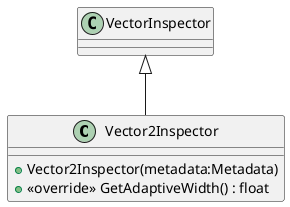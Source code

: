 @startuml
class Vector2Inspector {
    + Vector2Inspector(metadata:Metadata)
    + <<override>> GetAdaptiveWidth() : float
}
VectorInspector <|-- Vector2Inspector
@enduml
